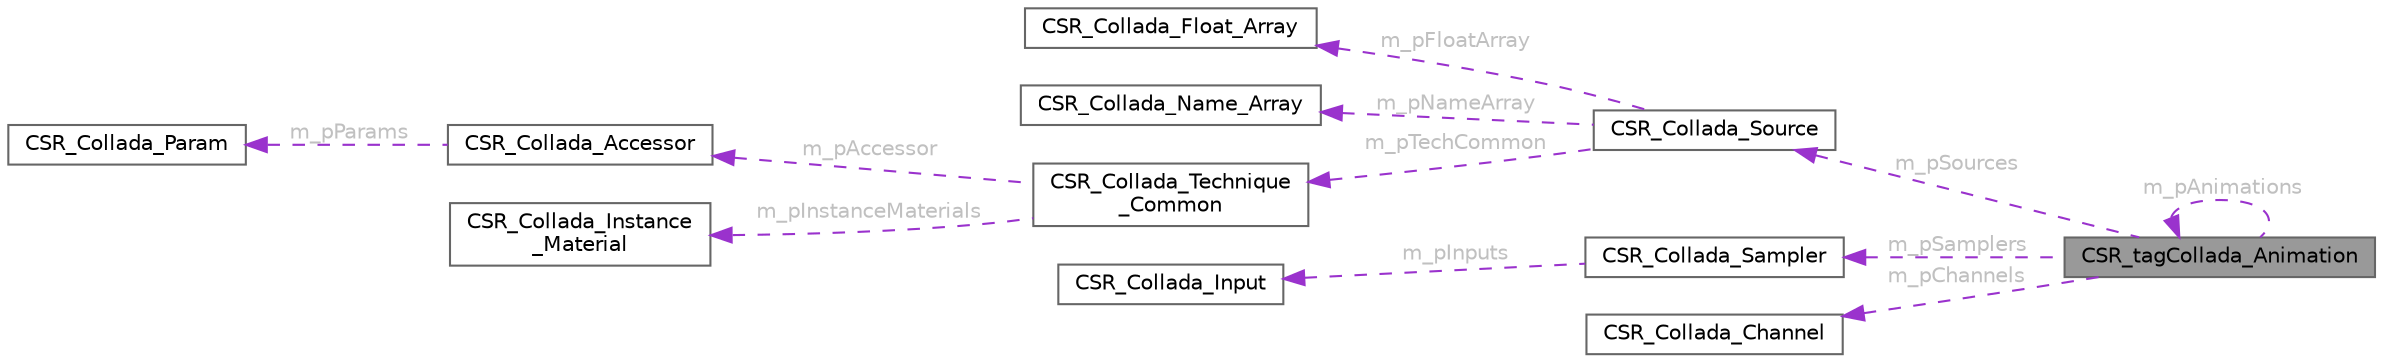 digraph "CSR_tagCollada_Animation"
{
 // LATEX_PDF_SIZE
  bgcolor="transparent";
  edge [fontname=Helvetica,fontsize=10,labelfontname=Helvetica,labelfontsize=10];
  node [fontname=Helvetica,fontsize=10,shape=box,height=0.2,width=0.4];
  rankdir="LR";
  Node1 [id="Node000001",label="CSR_tagCollada_Animation",height=0.2,width=0.4,color="gray40", fillcolor="grey60", style="filled", fontcolor="black",tooltip=" "];
  Node1 -> Node1 [id="edge1_Node000001_Node000001",dir="back",color="darkorchid3",style="dashed",tooltip=" ",label=" m_pAnimations",fontcolor="grey" ];
  Node2 -> Node1 [id="edge2_Node000001_Node000002",dir="back",color="darkorchid3",style="dashed",tooltip=" ",label=" m_pSources",fontcolor="grey" ];
  Node2 [id="Node000002",label="CSR_Collada_Source",height=0.2,width=0.4,color="gray40", fillcolor="white", style="filled",URL="$struct_c_s_r___collada___source.html",tooltip=" "];
  Node3 -> Node2 [id="edge3_Node000002_Node000003",dir="back",color="darkorchid3",style="dashed",tooltip=" ",label=" m_pFloatArray",fontcolor="grey" ];
  Node3 [id="Node000003",label="CSR_Collada_Float_Array",height=0.2,width=0.4,color="gray40", fillcolor="white", style="filled",URL="$struct_c_s_r___collada___float___array.html",tooltip=" "];
  Node4 -> Node2 [id="edge4_Node000002_Node000004",dir="back",color="darkorchid3",style="dashed",tooltip=" ",label=" m_pNameArray",fontcolor="grey" ];
  Node4 [id="Node000004",label="CSR_Collada_Name_Array",height=0.2,width=0.4,color="gray40", fillcolor="white", style="filled",URL="$struct_c_s_r___collada___name___array.html",tooltip=" "];
  Node5 -> Node2 [id="edge5_Node000002_Node000005",dir="back",color="darkorchid3",style="dashed",tooltip=" ",label=" m_pTechCommon",fontcolor="grey" ];
  Node5 [id="Node000005",label="CSR_Collada_Technique\l_Common",height=0.2,width=0.4,color="gray40", fillcolor="white", style="filled",URL="$struct_c_s_r___collada___technique___common.html",tooltip=" "];
  Node6 -> Node5 [id="edge6_Node000005_Node000006",dir="back",color="darkorchid3",style="dashed",tooltip=" ",label=" m_pAccessor",fontcolor="grey" ];
  Node6 [id="Node000006",label="CSR_Collada_Accessor",height=0.2,width=0.4,color="gray40", fillcolor="white", style="filled",URL="$struct_c_s_r___collada___accessor.html",tooltip=" "];
  Node7 -> Node6 [id="edge7_Node000006_Node000007",dir="back",color="darkorchid3",style="dashed",tooltip=" ",label=" m_pParams",fontcolor="grey" ];
  Node7 [id="Node000007",label="CSR_Collada_Param",height=0.2,width=0.4,color="gray40", fillcolor="white", style="filled",URL="$struct_c_s_r___collada___param.html",tooltip=" "];
  Node8 -> Node5 [id="edge8_Node000005_Node000008",dir="back",color="darkorchid3",style="dashed",tooltip=" ",label=" m_pInstanceMaterials",fontcolor="grey" ];
  Node8 [id="Node000008",label="CSR_Collada_Instance\l_Material",height=0.2,width=0.4,color="gray40", fillcolor="white", style="filled",URL="$struct_c_s_r___collada___instance___material.html",tooltip=" "];
  Node9 -> Node1 [id="edge9_Node000001_Node000009",dir="back",color="darkorchid3",style="dashed",tooltip=" ",label=" m_pSamplers",fontcolor="grey" ];
  Node9 [id="Node000009",label="CSR_Collada_Sampler",height=0.2,width=0.4,color="gray40", fillcolor="white", style="filled",URL="$struct_c_s_r___collada___sampler.html",tooltip=" "];
  Node10 -> Node9 [id="edge10_Node000009_Node000010",dir="back",color="darkorchid3",style="dashed",tooltip=" ",label=" m_pInputs",fontcolor="grey" ];
  Node10 [id="Node000010",label="CSR_Collada_Input",height=0.2,width=0.4,color="gray40", fillcolor="white", style="filled",URL="$struct_c_s_r___collada___input.html",tooltip=" "];
  Node11 -> Node1 [id="edge11_Node000001_Node000011",dir="back",color="darkorchid3",style="dashed",tooltip=" ",label=" m_pChannels",fontcolor="grey" ];
  Node11 [id="Node000011",label="CSR_Collada_Channel",height=0.2,width=0.4,color="gray40", fillcolor="white", style="filled",URL="$struct_c_s_r___collada___channel.html",tooltip=" "];
}
